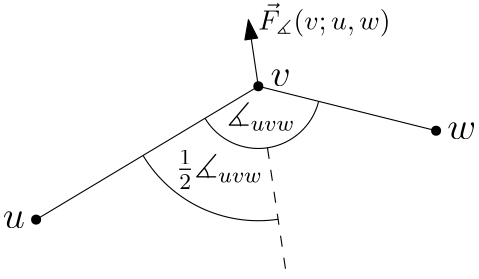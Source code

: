 <?xml version="1.0"?>
<!DOCTYPE ipe SYSTEM "ipe.dtd">
<ipe version="70216" creator="Ipe 7.2.16">
<info created="D:20200512214951" modified="D:20200515225804"/>
<preamble>\usepackage{amssymb}</preamble>
<ipestyle name="basic">
<symbol name="arrow/arc(spx)">
<path stroke="sym-stroke" fill="sym-stroke" pen="sym-pen">
0 0 m
-1 0.333 l
-1 -0.333 l
h
</path>
</symbol>
<symbol name="arrow/farc(spx)">
<path stroke="sym-stroke" fill="white" pen="sym-pen">
0 0 m
-1 0.333 l
-1 -0.333 l
h
</path>
</symbol>
<symbol name="arrow/ptarc(spx)">
<path stroke="sym-stroke" fill="sym-stroke" pen="sym-pen">
0 0 m
-1 0.333 l
-0.8 0 l
-1 -0.333 l
h
</path>
</symbol>
<symbol name="arrow/fptarc(spx)">
<path stroke="sym-stroke" fill="white" pen="sym-pen">
0 0 m
-1 0.333 l
-0.8 0 l
-1 -0.333 l
h
</path>
</symbol>
<symbol name="mark/circle(sx)" transformations="translations">
<path fill="sym-stroke">
0.6 0 0 0.6 0 0 e
0.4 0 0 0.4 0 0 e
</path>
</symbol>
<symbol name="mark/disk(sx)" transformations="translations">
<path fill="sym-stroke">
0.6 0 0 0.6 0 0 e
</path>
</symbol>
<symbol name="mark/fdisk(sfx)" transformations="translations">
<group>
<path fill="sym-fill">
0.5 0 0 0.5 0 0 e
</path>
<path fill="sym-stroke" fillrule="eofill">
0.6 0 0 0.6 0 0 e
0.4 0 0 0.4 0 0 e
</path>
</group>
</symbol>
<symbol name="mark/box(sx)" transformations="translations">
<path fill="sym-stroke" fillrule="eofill">
-0.6 -0.6 m
0.6 -0.6 l
0.6 0.6 l
-0.6 0.6 l
h
-0.4 -0.4 m
0.4 -0.4 l
0.4 0.4 l
-0.4 0.4 l
h
</path>
</symbol>
<symbol name="mark/square(sx)" transformations="translations">
<path fill="sym-stroke">
-0.6 -0.6 m
0.6 -0.6 l
0.6 0.6 l
-0.6 0.6 l
h
</path>
</symbol>
<symbol name="mark/fsquare(sfx)" transformations="translations">
<group>
<path fill="sym-fill">
-0.5 -0.5 m
0.5 -0.5 l
0.5 0.5 l
-0.5 0.5 l
h
</path>
<path fill="sym-stroke" fillrule="eofill">
-0.6 -0.6 m
0.6 -0.6 l
0.6 0.6 l
-0.6 0.6 l
h
-0.4 -0.4 m
0.4 -0.4 l
0.4 0.4 l
-0.4 0.4 l
h
</path>
</group>
</symbol>
<symbol name="mark/cross(sx)" transformations="translations">
<group>
<path fill="sym-stroke">
-0.43 -0.57 m
0.57 0.43 l
0.43 0.57 l
-0.57 -0.43 l
h
</path>
<path fill="sym-stroke">
-0.43 0.57 m
0.57 -0.43 l
0.43 -0.57 l
-0.57 0.43 l
h
</path>
</group>
</symbol>
<symbol name="arrow/fnormal(spx)">
<path stroke="sym-stroke" fill="white" pen="sym-pen">
0 0 m
-1 0.333 l
-1 -0.333 l
h
</path>
</symbol>
<symbol name="arrow/pointed(spx)">
<path stroke="sym-stroke" fill="sym-stroke" pen="sym-pen">
0 0 m
-1 0.333 l
-0.8 0 l
-1 -0.333 l
h
</path>
</symbol>
<symbol name="arrow/fpointed(spx)">
<path stroke="sym-stroke" fill="white" pen="sym-pen">
0 0 m
-1 0.333 l
-0.8 0 l
-1 -0.333 l
h
</path>
</symbol>
<symbol name="arrow/linear(spx)">
<path stroke="sym-stroke" pen="sym-pen">
-1 0.333 m
0 0 l
-1 -0.333 l
</path>
</symbol>
<symbol name="arrow/fdouble(spx)">
<path stroke="sym-stroke" fill="white" pen="sym-pen">
0 0 m
-1 0.333 l
-1 -0.333 l
h
-1 0 m
-2 0.333 l
-2 -0.333 l
h
</path>
</symbol>
<symbol name="arrow/double(spx)">
<path stroke="sym-stroke" fill="sym-stroke" pen="sym-pen">
0 0 m
-1 0.333 l
-1 -0.333 l
h
-1 0 m
-2 0.333 l
-2 -0.333 l
h
</path>
</symbol>
<symbol name="arrow/mid-normal(spx)">
<path stroke="sym-stroke" fill="sym-stroke" pen="sym-pen">
0.5 0 m
-0.5 0.333 l
-0.5 -0.333 l
h
</path>
</symbol>
<symbol name="arrow/mid-fnormal(spx)">
<path stroke="sym-stroke" fill="white" pen="sym-pen">
0.5 0 m
-0.5 0.333 l
-0.5 -0.333 l
h
</path>
</symbol>
<symbol name="arrow/mid-pointed(spx)">
<path stroke="sym-stroke" fill="sym-stroke" pen="sym-pen">
0.5 0 m
-0.5 0.333 l
-0.3 0 l
-0.5 -0.333 l
h
</path>
</symbol>
<symbol name="arrow/mid-fpointed(spx)">
<path stroke="sym-stroke" fill="white" pen="sym-pen">
0.5 0 m
-0.5 0.333 l
-0.3 0 l
-0.5 -0.333 l
h
</path>
</symbol>
<symbol name="arrow/mid-double(spx)">
<path stroke="sym-stroke" fill="sym-stroke" pen="sym-pen">
1 0 m
0 0.333 l
0 -0.333 l
h
0 0 m
-1 0.333 l
-1 -0.333 l
h
</path>
</symbol>
<symbol name="arrow/mid-fdouble(spx)">
<path stroke="sym-stroke" fill="white" pen="sym-pen">
1 0 m
0 0.333 l
0 -0.333 l
h
0 0 m
-1 0.333 l
-1 -0.333 l
h
</path>
</symbol>
<pen name="heavier" value="0.8"/>
<pen name="fat" value="1.2"/>
<pen name="ultrafat" value="2"/>
<symbolsize name="large" value="5"/>
<symbolsize name="small" value="2"/>
<symbolsize name="tiny" value="1.1"/>
<arrowsize name="large" value="10"/>
<arrowsize name="small" value="5"/>
<arrowsize name="tiny" value="3"/>
<color name="red" value="1 0 0"/>
<color name="green" value="0 1 0"/>
<color name="blue" value="0 0 1"/>
<color name="yellow" value="1 1 0"/>
<color name="orange" value="1 0.647 0"/>
<color name="gold" value="1 0.843 0"/>
<color name="purple" value="0.627 0.125 0.941"/>
<color name="gray" value="0.745"/>
<color name="brown" value="0.647 0.165 0.165"/>
<color name="navy" value="0 0 0.502"/>
<color name="pink" value="1 0.753 0.796"/>
<color name="seagreen" value="0.18 0.545 0.341"/>
<color name="turquoise" value="0.251 0.878 0.816"/>
<color name="violet" value="0.933 0.51 0.933"/>
<color name="darkblue" value="0 0 0.545"/>
<color name="darkcyan" value="0 0.545 0.545"/>
<color name="darkgray" value="0.663"/>
<color name="darkgreen" value="0 0.392 0"/>
<color name="darkmagenta" value="0.545 0 0.545"/>
<color name="darkorange" value="1 0.549 0"/>
<color name="darkred" value="0.545 0 0"/>
<color name="lightblue" value="0.678 0.847 0.902"/>
<color name="lightcyan" value="0.878 1 1"/>
<color name="lightgray" value="0.827"/>
<color name="lightgreen" value="0.565 0.933 0.565"/>
<color name="lightyellow" value="1 1 0.878"/>
<dashstyle name="dashed" value="[4] 0"/>
<dashstyle name="dotted" value="[1 3] 0"/>
<dashstyle name="dash dotted" value="[4 2 1 2] 0"/>
<dashstyle name="dash dot dotted" value="[4 2 1 2 1 2] 0"/>
<textsize name="large" value="\large"/>
<textsize name="Large" value="\Large"/>
<textsize name="LARGE" value="\LARGE"/>
<textsize name="huge" value="\huge"/>
<textsize name="Huge" value="\Huge"/>
<textsize name="small" value="\small"/>
<textsize name="footnote" value="\footnotesize"/>
<textsize name="tiny" value="\tiny"/>
<textstyle name="center" begin="\begin{center}" end="\end{center}"/>
<textstyle name="itemize" begin="\begin{itemize}" end="\end{itemize}"/>
<textstyle name="item" begin="\begin{itemize}\item{}" end="\end{itemize}"/>
<gridsize name="4 pts" value="4"/>
<gridsize name="8 pts (~3 mm)" value="8"/>
<gridsize name="16 pts (~6 mm)" value="16"/>
<gridsize name="32 pts (~12 mm)" value="32"/>
<gridsize name="10 pts (~3.5 mm)" value="10"/>
<gridsize name="20 pts (~7 mm)" value="20"/>
<gridsize name="14 pts (~5 mm)" value="14"/>
<gridsize name="28 pts (~10 mm)" value="28"/>
<gridsize name="56 pts (~20 mm)" value="56"/>
<anglesize name="90 deg" value="90"/>
<anglesize name="60 deg" value="60"/>
<anglesize name="45 deg" value="45"/>
<anglesize name="30 deg" value="30"/>
<anglesize name="22.5 deg" value="22.5"/>
<opacity name="10%" value="0.1"/>
<opacity name="30%" value="0.3"/>
<opacity name="50%" value="0.5"/>
<opacity name="75%" value="0.75"/>
<tiling name="falling" angle="-60" step="4" width="1"/>
<tiling name="rising" angle="30" step="4" width="1"/>
</ipestyle>
<page>
<layer name="alpha"/>
<layer name="beta"/>
<view layers="beta" active="beta"/>
<use layer="beta" matrix="1 0.00000022 -0.00000022 1 -0.0004121 -0.00005151" name="mark/disk(sx)" pos="256 768" size="normal" stroke="black"/>
<use layer="alpha" matrix="1 0.00000022 -0.00000022 1 -0.0004121 -0.00005151" name="mark/disk(sx)" pos="192 640" size="normal" stroke="black"/>
<use matrix="1 0.00000022 -0.00000022 1 -0.0004121 -0.00005151" name="mark/disk(sx)" pos="304 672" size="normal" stroke="black"/>
<path matrix="1 0.00000022 -0.00000022 1 -0.0004121 -0.00005151" stroke="black">
192 640 m
256 768 l
304 672 l
</path>
<path matrix="1 0.00000022 -0.00000022 1 -0.0004121 -0.00005151" stroke="black">
240 736 m
35.7771 0 0 35.7771 256 768 272 736 a
</path>
<path matrix="1 0.00000022 -0.00000022 1 -0.0004121 -0.00005151" stroke="black" arrow="normal/normal">
304 672 m
272 672 l
</path>
<path matrix="1 0.00000022 -0.00000022 1 -0.0004121 -0.00005151" stroke="black" arrow="normal/normal">
192 640 m
224 640 l
</path>
<path matrix="1 0.00000022 -0.00000022 1 -0.0004121 -0.00005151" stroke="black" dash="dashed">
272 672 m
256 672 l
</path>
<path matrix="1 0.00000022 -0.00000022 1 -0.0004121 -0.00005151" stroke="black" dash="dashed">
224 640 m
256 640 l
</path>
<path matrix="1 -0.00000022 -0.00000022 -1 -0.0004121 1344" stroke="black">
256 680 m
8 0 0 -8 256 672 264 672 a
</path>
<path matrix="1 0.00000022 -0.00000022 1 -0.0004121 -0.00005151" stroke="black">
248 640 m
8 0 0 -8 256 640 256 648 a
</path>
<use matrix="1 0.00000022 -0.00000022 1 -0.0004121 -0.00005151" name="mark/disk(sx)" pos="253 643" size="tiny" stroke="black"/>
<use matrix="1 -0.00000022 -0.00000022 -1 -0.0004121 1344" name="mark/disk(sx)" pos="259 675" size="tiny" stroke="black"/>
<text layer="beta" matrix="1 0.00000022 -0.00000022 1 -164 -15.9999" transformations="translations" pos="336 736" stroke="black" type="label" width="7.995" height="6.177" depth="0" halign="right" valign="center" size="Large" style="math">u</text>
<text matrix="1 0.00000022 -0.00000022 1 -72.0004 47.9995" transformations="translations" pos="336 720" stroke="black" type="label" width="7.306" height="6.177" depth="0" halign="center" valign="bottom" size="Large" style="math">v</text>
<text matrix="1 0.00000022 -0.00000022 1 -12.0001 48" transformations="translations" pos="336 704" stroke="black" type="label" width="10.427" height="6.177" depth="0" valign="center" size="Large" style="math">w</text>
<text matrix="1 0.00000022 0 1 -47 5" transformations="translations" pos="304 752" stroke="black" type="label" width="24.736" height="8.279" depth="1.79" halign="center" valign="center" size="large" style="math">\measuredangle_{uvw}</text>
<path layer="alpha" matrix="1 0.00000022 -0.00000022 1 -0.0004121 -0.00005151" stroke="black" dash="dashed">
256 732.223 m
256 624 l
</path>
<text matrix="1 0 0 1 -48 24" transformations="translations" pos="240 608" stroke="black" type="label" width="47.597" height="9.637" depth="2.49" valign="center" style="math">\vec{F}_\measuredangle(u,w;v)</text>
<text matrix="1 0 0 1 -96 56" transformations="translations" pos="368 608" stroke="black" type="label" width="55.346" height="9.637" depth="2.49" valign="center" style="math">-\vec{F}_\measuredangle(u,w;v)</text>
<path layer="beta" stroke="black">
256 768 m
320 752 l
</path>
<path stroke="black">
256 768 m
176 720 l
</path>
<use name="mark/disk(sx)" pos="176 720" size="normal" stroke="black"/>
<use name="mark/disk(sx)" pos="320 752" size="normal" stroke="black"/>
<path stroke="black">
236.799 756.479 m
22.3919 0 0 22.3919 256 768 277.723 762.569 a
</path>
<path matrix="0.595473 0 0 0.595473 104.892 301.717" stroke="black" dash="dashed">
259.295 745.852 m
270.977 667.346 l
</path>
<text matrix="1 0 0 1 -62 -14" transformations="translations" pos="304 752" stroke="black" type="label" width="31.361" height="9.846" depth="4.12" halign="center" valign="center" size="large" style="math">\frac12\measuredangle_{uvw}</text>
<path stroke="black">
214.498 743.099 m
48.3997 0 0 48.3997 256 768 263.123 720.127 a
</path>
<path stroke="black" arrow="normal/normal">
256 768 m
252.435 791.956 l
</path>
<text matrix="1 0 0 1 -112 184" transformations="translations" pos="368 608" stroke="black" type="label" width="47.597" height="9.637" depth="2.49" valign="center" style="math">\vec{F}_\measuredangle(v;u,w)</text>
</page>
</ipe>
